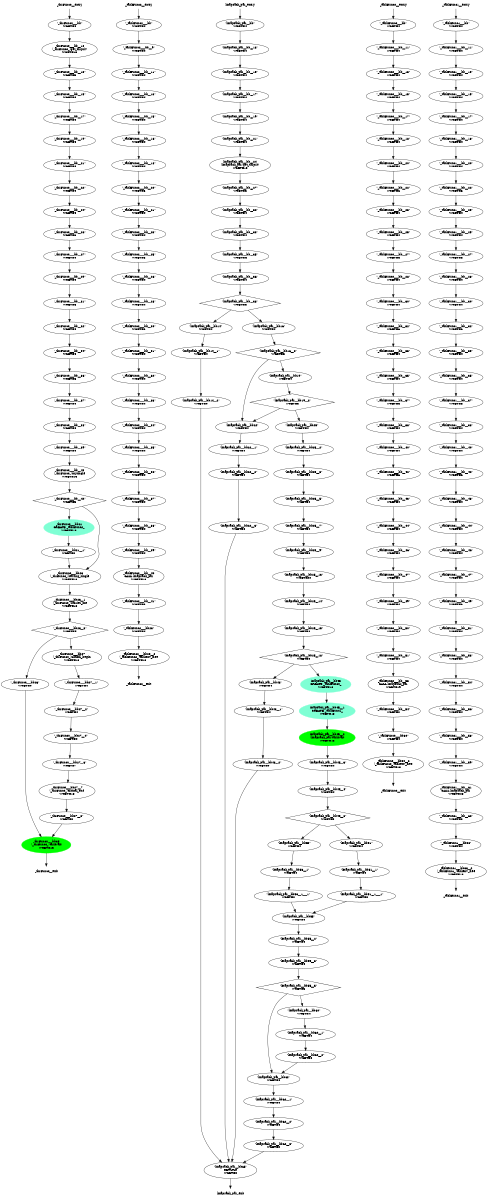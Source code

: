 digraph "CFG" {
fontsize=10;
orientation="portrait";
rankdir="TB";
size="10,8";
_thrFunc0___bb [fontsize=10, label="\"_thrFunc0___bb\"\nWCET=4", width="0.01"];
_thrFunc0___bb__10 [fontsize=10, label="_thrFunc0___bb__10\n(_thrFunc0_)get_thrpriv\nWCET=13", width="0.01"];
_thrFunc0___bb__13 [fontsize=10, label="\"_thrFunc0___bb__13\"\nWCET=5", width="0.01"];
_thrFunc0___bb__15 [fontsize=10, label="\"_thrFunc0___bb__15\"\nWCET=4", width="0.01"];
_thrFunc0___bb__17 [fontsize=10, label="\"_thrFunc0___bb__17\"\nWCET=4", width="0.01"];
_thrFunc0___bb__19 [fontsize=10, label="\"_thrFunc0___bb__19\"\nWCET=4", width="0.01"];
_thrFunc0___bb__21 [fontsize=10, label="\"_thrFunc0___bb__21\"\nWCET=4", width="0.01"];
_thrFunc0___bb__22 [fontsize=10, label="\"_thrFunc0___bb__22\"\nWCET=4", width="0.01"];
_thrFunc0___bb__24 [fontsize=10, label="\"_thrFunc0___bb__24\"\nWCET=4", width="0.01"];
_thrFunc0___bb__26 [fontsize=10, label="\"_thrFunc0___bb__26\"\nWCET=6", width="0.01"];
_thrFunc0___bb__27 [fontsize=10, label="\"_thrFunc0___bb__27\"\nWCET=4", width="0.01"];
_thrFunc0___bb__29 [fontsize=10, label="\"_thrFunc0___bb__29\"\nWCET=4", width="0.01"];
_thrFunc0___bb__31 [fontsize=10, label="\"_thrFunc0___bb__31\"\nWCET=6", width="0.01"];
_thrFunc0___bb__32 [fontsize=10, label="\"_thrFunc0___bb__32\"\nWCET=4", width="0.01"];
_thrFunc0___bb__34 [fontsize=10, label="\"_thrFunc0___bb__34\"\nWCET=4", width="0.01"];
_thrFunc0___bb__36 [fontsize=10, label="\"_thrFunc0___bb__36\"\nWCET=6", width="0.01"];
_thrFunc0___bb__37 [fontsize=10, label="\"_thrFunc0___bb__37\"\nWCET=4", width="0.01"];
_thrFunc0___bb__38 [fontsize=10, label="\"_thrFunc0___bb__38\"\nWCET=4", width="0.01"];
_thrFunc0___bb__39 [fontsize=10, label="\"_thrFunc0___bb__39\"\nWCET=4", width="0.01"];
_thrFunc0___bb__40 [fontsize=10, label="_thrFunc0___bb__40\n(_thrFunc0_)mysingle\nWCET=13", width="0.01"];
_thrFunc0___bb__42 [fontsize=10, label="\"_thrFunc0___bb__42\"\nWCET=5", shape=diamond, width="0.01"];
_thrFunc0___bb21 [color=aquamarine, fontsize=10, label="_thrFunc0___bb21\nCREATE _taskFunc2_\nWCET=13", style=filled, width="0.01"];
_thrFunc0___bb21__1 [fontsize=10, label="\"_thrFunc0___bb21__1\"\nWCET=0", width="0.01"];
_thrFunc0___bb23 [fontsize=10, label="_thrFunc0___bb23\n(_thrFunc0_)leaving_single\nWCET=13", width="0.01"];
_thrFunc0___bb23__1 [fontsize=10, label="_thrFunc0___bb23__1\n(_thrFunc0_)barrier_me\nWCET=13", width="0.01"];
_thrFunc0___bb23__3 [fontsize=10, label="\"_thrFunc0___bb23__3\"\nWCET=5", shape=diamond, width="0.01"];
_thrFunc0___bb26 [fontsize=10, label="\"_thrFunc0___bb26\"\nWCET=0", width="0.01"];
_thrFunc0___bb27 [fontsize=10, label="_thrFunc0___bb27\n(_thrFunc0_)critical_begin\nWCET=13", width="0.01"];
_thrFunc0___bb27__1 [fontsize=10, label="\"_thrFunc0___bb27__1\"\nWCET=4", width="0.01"];
_thrFunc0___bb27__2 [fontsize=10, label="\"_thrFunc0___bb27__2\"\nWCET=4", width="0.01"];
_thrFunc0___bb27__4 [fontsize=10, label="\"_thrFunc0___bb27__4\"\nWCET=4", width="0.01"];
_thrFunc0___bb27__6 [fontsize=10, label="\"_thrFunc0___bb27__6\"\nWCET=7", width="0.01"];
_thrFunc0___bb27__7 [fontsize=10, label="_thrFunc0___bb27__7\n(_thrFunc0_)critical_end\nWCET=13", width="0.01"];
_thrFunc0___bb27__8 [fontsize=10, label="\"_thrFunc0___bb27__8\"\nWCET=0", width="0.01"];
_thrFunc0___bb35 [color=green, fontsize=10, label="_thrFunc0___bb35\n(_thrFunc0_)taskwait\nWCET=13", style=filled, width="0.01"];
_thrFunc0__entry [color="white", fontsize=10, height="0.01", label="_thrFunc0__entry", width="0.01"];
_thrFunc0__exit [color="white", fontsize=10, label="_thrFunc0__exit", width="0.01"];
_taskFunc2___bb [fontsize=10, label="\"_taskFunc2___bb\"\nWCET=4", width="0.01"];
_taskFunc2___bb__9 [fontsize=10, label="\"_taskFunc2___bb__9\"\nWCET=4", width="0.01"];
_taskFunc2___bb__11 [fontsize=10, label="\"_taskFunc2___bb__11\"\nWCET=4", width="0.01"];
_taskFunc2___bb__13 [fontsize=10, label="\"_taskFunc2___bb__13\"\nWCET=4", width="0.01"];
_taskFunc2___bb__15 [fontsize=10, label="\"_taskFunc2___bb__15\"\nWCET=4", width="0.01"];
_taskFunc2___bb__16 [fontsize=10, label="\"_taskFunc2___bb__16\"\nWCET=4", width="0.01"];
_taskFunc2___bb__18 [fontsize=10, label="\"_taskFunc2___bb__18\"\nWCET=4", width="0.01"];
_taskFunc2___bb__20 [fontsize=10, label="\"_taskFunc2___bb__20\"\nWCET=6", width="0.01"];
_taskFunc2___bb__21 [fontsize=10, label="\"_taskFunc2___bb__21\"\nWCET=4", width="0.01"];
_taskFunc2___bb__23 [fontsize=10, label="\"_taskFunc2___bb__23\"\nWCET=4", width="0.01"];
_taskFunc2___bb__25 [fontsize=10, label="\"_taskFunc2___bb__25\"\nWCET=6", width="0.01"];
_taskFunc2___bb__26 [fontsize=10, label="\"_taskFunc2___bb__26\"\nWCET=4", width="0.01"];
_taskFunc2___bb__28 [fontsize=10, label="\"_taskFunc2___bb__28\"\nWCET=4", width="0.01"];
_taskFunc2___bb__30 [fontsize=10, label="\"_taskFunc2___bb__30\"\nWCET=6", width="0.01"];
_taskFunc2___bb__31 [fontsize=10, label="\"_taskFunc2___bb__31\"\nWCET=4", width="0.01"];
_taskFunc2___bb__32 [fontsize=10, label="\"_taskFunc2___bb__32\"\nWCET=4", width="0.01"];
_taskFunc2___bb__33 [fontsize=10, label="\"_taskFunc2___bb__33\"\nWCET=4", width="0.01"];
_taskFunc2___bb__34 [fontsize=10, label="\"_taskFunc2___bb__34\"\nWCET=4", width="0.01"];
_taskFunc2___bb__35 [fontsize=10, label="\"_taskFunc2___bb__35\"\nWCET=4", width="0.01"];
_taskFunc2___bb__36 [fontsize=10, label="\"_taskFunc2___bb__36\"\nWCET=4", width="0.01"];
_taskFunc2___bb__37 [fontsize=10, label="\"_taskFunc2___bb__37\"\nWCET=4", width="0.01"];
_taskFunc2___bb__38 [fontsize=10, label="\"_taskFunc2___bb__38\"\nWCET=4", width="0.01"];
_taskFunc2___bb__39 [fontsize=10, label="\"_taskFunc2___bb__39\"\nWCET=4", width="0.01"];
_taskFunc2___bb__40 [fontsize=10, label="_taskFunc2___bb__40\nCALL knapsack_par\nWCET=13", width="0.01"];
_taskFunc2___bb__41 [fontsize=10, label="\"_taskFunc2___bb__41\"\nWCET=0", width="0.01"];
_taskFunc2___bb23 [fontsize=10, label="\"_taskFunc2___bb23\"\nWCET=4", width="0.01"];
_taskFunc2___bb23__2 [fontsize=10, label="_taskFunc2___bb23__2\n(_taskFunc2_)taskenv_free\nWCET=13", width="0.01"];
_taskFunc2__entry [color="white", fontsize=10, height="0.01", label="_taskFunc2__entry", width="0.01"];
_taskFunc2__exit [color="white", fontsize=10, label="_taskFunc2__exit", width="0.01"];
knapsack_par__bb [fontsize=10, label="\"knapsack_par__bb\"\nWCET=4", width="0.01"];
knapsack_par__bb__13 [fontsize=10, label="\"knapsack_par__bb__13\"\nWCET=4", width="0.01"];
knapsack_par__bb__15 [fontsize=10, label="\"knapsack_par__bb__15\"\nWCET=4", width="0.01"];
knapsack_par__bb__17 [fontsize=10, label="\"knapsack_par__bb__17\"\nWCET=4", width="0.01"];
knapsack_par__bb__19 [fontsize=10, label="\"knapsack_par__bb__19\"\nWCET=4", width="0.01"];
knapsack_par__bb__21 [fontsize=10, label="\"knapsack_par__bb__21\"\nWCET=4", width="0.01"];
knapsack_par__bb__24 [fontsize=10, label="knapsack_par__bb__24\n(knapsack_par)get_thrpriv\nWCET=13", width="0.01"];
knapsack_par__bb__27 [fontsize=10, label="\"knapsack_par__bb__27\"\nWCET=5", width="0.01"];
knapsack_par__bb__32 [fontsize=10, label="\"knapsack_par__bb__32\"\nWCET=4", width="0.01"];
knapsack_par__bb__33 [fontsize=10, label="\"knapsack_par__bb__33\"\nWCET=4", width="0.01"];
knapsack_par__bb__35 [fontsize=10, label="\"knapsack_par__bb__35\"\nWCET=6", width="0.01"];
knapsack_par__bb__36 [fontsize=10, label="\"knapsack_par__bb__36\"\nWCET=4", width="0.01"];
knapsack_par__bb__38 [fontsize=10, label="\"knapsack_par__bb__38\"\nWCET=5", shape=diamond, width="0.01"];
knapsack_par__bb14 [fontsize=10, label="\"knapsack_par__bb14\"\nWCET=4", width="0.01"];
knapsack_par__bb14__1 [fontsize=10, label="\"knapsack_par__bb14__1\"\nWCET=4", width="0.01"];
knapsack_par__bb14__2 [fontsize=10, label="\"knapsack_par__bb14__2\"\nWCET=0", width="0.01"];
knapsack_par__bb16 [fontsize=10, label="\"knapsack_par__bb16\"\nWCET=4", width="0.01"];
knapsack_par__bb16__2 [fontsize=10, label="\"knapsack_par__bb16__2\"\nWCET=5", shape=diamond, width="0.01"];
knapsack_par__bb19 [fontsize=10, label="\"knapsack_par__bb19\"\nWCET=4", width="0.01"];
knapsack_par__bb19__2 [fontsize=10, label="\"knapsack_par__bb19__2\"\nWCET=5", shape=diamond, width="0.01"];
knapsack_par__bb22 [fontsize=10, label="\"knapsack_par__bb22\"\nWCET=4", width="0.01"];
knapsack_par__bb22__1 [fontsize=10, label="\"knapsack_par__bb22__1\"\nWCET=4", width="0.01"];
knapsack_par__bb22__2 [fontsize=10, label="\"knapsack_par__bb22__2\"\nWCET=4", width="0.01"];
knapsack_par__bb22__3 [fontsize=10, label="\"knapsack_par__bb22__3\"\nWCET=0", width="0.01"];
knapsack_par__bb25 [fontsize=10, label="\"knapsack_par__bb25\"\nWCET=4", width="0.01"];
knapsack_par__bb25__2 [fontsize=10, label="\"knapsack_par__bb25__2\"\nWCET=4", width="0.01"];
knapsack_par__bb25__3 [fontsize=10, label="\"knapsack_par__bb25__3\"\nWCET=4", width="0.01"];
knapsack_par__bb25__5 [fontsize=10, label="\"knapsack_par__bb25__5\"\nWCET=4", width="0.01"];
knapsack_par__bb25__7 [fontsize=10, label="\"knapsack_par__bb25__7\"\nWCET=4", width="0.01"];
knapsack_par__bb25__9 [fontsize=10, label="\"knapsack_par__bb25__9\"\nWCET=6", width="0.01"];
knapsack_par__bb25__13 [fontsize=10, label="\"knapsack_par__bb25__13\"\nWCET=20", width="0.01"];
knapsack_par__bb25__14 [fontsize=10, label="\"knapsack_par__bb25__14\"\nWCET=4", width="0.01"];
knapsack_par__bb25__15 [fontsize=10, label="\"knapsack_par__bb25__15\"\nWCET=4", width="0.01"];
knapsack_par__bb25__18 [fontsize=10, label="\"knapsack_par__bb25__18\"\nWCET=0", shape=diamond, width="0.01"];
knapsack_par__bb43 [fontsize=10, label="\"knapsack_par__bb43\"\nWCET=4", width="0.01"];
knapsack_par__bb43__1 [fontsize=10, label="\"knapsack_par__bb43__1\"\nWCET=4", width="0.01"];
knapsack_par__bb43__2 [fontsize=10, label="\"knapsack_par__bb43__2\"\nWCET=0", width="0.01"];
knapsack_par__bb45 [color=aquamarine, fontsize=10, label="knapsack_par__bb45\nCREATE _taskFunc0_\nWCET=13", style=filled, width="0.01"];
knapsack_par__bb45__1 [color=aquamarine, fontsize=10, label="knapsack_par__bb45__1\nCREATE _taskFunc1_\nWCET=13", style=filled, width="0.01"];
knapsack_par__bb45__2 [color=green, fontsize=10, label="knapsack_par__bb45__2\n(knapsack_par)taskwait\nWCET=13", style=filled, width="0.01"];
knapsack_par__bb45__3 [fontsize=10, label="\"knapsack_par__bb45__3\"\nWCET=4", width="0.01"];
knapsack_par__bb45__4 [fontsize=10, label="\"knapsack_par__bb45__4\"\nWCET=4", width="0.01"];
knapsack_par__bb45__6 [fontsize=10, label="\"knapsack_par__bb45__6\"\nWCET=5", shape=diamond, width="0.01"];
knapsack_par__bb51 [fontsize=10, label="\"knapsack_par__bb51\"\nWCET=4", width="0.01"];
knapsack_par__bb51__1 [fontsize=10, label="\"knapsack_par__bb51__1\"\nWCET=4", width="0.01"];
knapsack_par__bb51__1___1 [fontsize=10, label="\"knapsack_par__bb51__1___1\"\nWCET=0", width="0.01"];
knapsack_par__bb53 [fontsize=10, label="\"knapsack_par__bb53\"\nWCET=4", width="0.01"];
knapsack_par__bb53__1 [fontsize=10, label="\"knapsack_par__bb53__1\"\nWCET=4", width="0.01"];
knapsack_par__bb53__1___1 [fontsize=10, label="\"knapsack_par__bb53__1___1\"\nWCET=0", width="0.01"];
knapsack_par__bb55 [fontsize=10, label="\"knapsack_par__bb55\"\nWCET=4", width="0.01"];
knapsack_par__bb55__2 [fontsize=10, label="\"knapsack_par__bb55__2\"\nWCET=4", width="0.01"];
knapsack_par__bb55__3 [fontsize=10, label="\"knapsack_par__bb55__3\"\nWCET=4", width="0.01"];
knapsack_par__bb55__5 [fontsize=10, label="\"knapsack_par__bb55__5\"\nWCET=5", shape=diamond, width="0.01"];
knapsack_par__bb60 [fontsize=10, label="\"knapsack_par__bb60\"\nWCET=4", width="0.01"];
knapsack_par__bb60__1 [fontsize=10, label="\"knapsack_par__bb60__1\"\nWCET=4", width="0.01"];
knapsack_par__bb60__2 [fontsize=10, label="\"knapsack_par__bb60__2\"\nWCET=0", width="0.01"];
knapsack_par__bb62 [fontsize=10, label="\"knapsack_par__bb62\"\nWCET=4", width="0.01"];
knapsack_par__bb62__1 [fontsize=10, label="\"knapsack_par__bb62__1\"\nWCET=4", width="0.01"];
knapsack_par__bb62__2 [fontsize=10, label="\"knapsack_par__bb62__2\"\nWCET=4", width="0.01"];
knapsack_par__bb62__3 [fontsize=10, label="\"knapsack_par__bb62__3\"\nWCET=0", width="0.01"];
knapsack_par__bb65 [fontsize=10, label="\"knapsack_par__bb65\"\nRETURN\nWCET=0", width="0.01"];
knapsack_par_entry [color="white", fontsize=10, height="0.01", label="knapsack_par_entry", width="0.01"];
knapsack_par_exit [color="white", fontsize=10, label="knapsack_par_exit", width="0.01"];
_taskFunc0___bb [fontsize=10, label="\"_taskFunc0___bb\"\nWCET=4", width="0.01"];
_taskFunc0___bb__11 [fontsize=10, label="\"_taskFunc0___bb__11\"\nWCET=4", width="0.01"];
_taskFunc0___bb__13 [fontsize=10, label="\"_taskFunc0___bb__13\"\nWCET=4", width="0.01"];
_taskFunc0___bb__15 [fontsize=10, label="\"_taskFunc0___bb__15\"\nWCET=4", width="0.01"];
_taskFunc0___bb__17 [fontsize=10, label="\"_taskFunc0___bb__17\"\nWCET=4", width="0.01"];
_taskFunc0___bb__18 [fontsize=10, label="\"_taskFunc0___bb__18\"\nWCET=4", width="0.01"];
_taskFunc0___bb__20 [fontsize=10, label="\"_taskFunc0___bb__20\"\nWCET=4", width="0.01"];
_taskFunc0___bb__22 [fontsize=10, label="\"_taskFunc0___bb__22\"\nWCET=6", width="0.01"];
_taskFunc0___bb__23 [fontsize=10, label="\"_taskFunc0___bb__23\"\nWCET=4", width="0.01"];
_taskFunc0___bb__25 [fontsize=10, label="\"_taskFunc0___bb__25\"\nWCET=4", width="0.01"];
_taskFunc0___bb__27 [fontsize=10, label="\"_taskFunc0___bb__27\"\nWCET=6", width="0.01"];
_taskFunc0___bb__28 [fontsize=10, label="\"_taskFunc0___bb__28\"\nWCET=4", width="0.01"];
_taskFunc0___bb__30 [fontsize=10, label="\"_taskFunc0___bb__30\"\nWCET=4", width="0.01"];
_taskFunc0___bb__32 [fontsize=10, label="\"_taskFunc0___bb__32\"\nWCET=6", width="0.01"];
_taskFunc0___bb__33 [fontsize=10, label="\"_taskFunc0___bb__33\"\nWCET=4", width="0.01"];
_taskFunc0___bb__35 [fontsize=10, label="\"_taskFunc0___bb__35\"\nWCET=4", width="0.01"];
_taskFunc0___bb__37 [fontsize=10, label="\"_taskFunc0___bb__37\"\nWCET=6", width="0.01"];
_taskFunc0___bb__38 [fontsize=10, label="\"_taskFunc0___bb__38\"\nWCET=4", width="0.01"];
_taskFunc0___bb__40 [fontsize=10, label="\"_taskFunc0___bb__40\"\nWCET=4", width="0.01"];
_taskFunc0___bb__42 [fontsize=10, label="\"_taskFunc0___bb__42\"\nWCET=6", width="0.01"];
_taskFunc0___bb__43 [fontsize=10, label="\"_taskFunc0___bb__43\"\nWCET=4", width="0.01"];
_taskFunc0___bb__44 [fontsize=10, label="\"_taskFunc0___bb__44\"\nWCET=4", width="0.01"];
_taskFunc0___bb__46 [fontsize=10, label="\"_taskFunc0___bb__46\"\nWCET=4", width="0.01"];
_taskFunc0___bb__47 [fontsize=10, label="\"_taskFunc0___bb__47\"\nWCET=4", width="0.01"];
_taskFunc0___bb__49 [fontsize=10, label="\"_taskFunc0___bb__49\"\nWCET=4", width="0.01"];
_taskFunc0___bb__50 [fontsize=10, label="\"_taskFunc0___bb__50\"\nWCET=4", width="0.01"];
_taskFunc0___bb__51 [fontsize=10, label="\"_taskFunc0___bb__51\"\nWCET=4", width="0.01"];
_taskFunc0___bb__53 [fontsize=10, label="_taskFunc0___bb__53\nCALL knapsack_par\nWCET=19", width="0.01"];
_taskFunc0___bb__54 [fontsize=10, label="\"_taskFunc0___bb__54\"\nWCET=0", width="0.01"];
_taskFunc0___bb30 [fontsize=10, label="\"_taskFunc0___bb30\"\nWCET=4", width="0.01"];
_taskFunc0___bb30__2 [fontsize=10, label="_taskFunc0___bb30__2\n(_taskFunc0_)taskenv_free\nWCET=13", width="0.01"];
_taskFunc0__entry [color="white", fontsize=10, height="0.01", label="_taskFunc0__entry", width="0.01"];
_taskFunc0__exit [color="white", fontsize=10, label="_taskFunc0__exit", width="0.01"];
_taskFunc1___bb [fontsize=10, label="\"_taskFunc1___bb\"\nWCET=4", width="0.01"];
_taskFunc1___bb__11 [fontsize=10, label="\"_taskFunc1___bb__11\"\nWCET=4", width="0.01"];
_taskFunc1___bb__13 [fontsize=10, label="\"_taskFunc1___bb__13\"\nWCET=4", width="0.01"];
_taskFunc1___bb__15 [fontsize=10, label="\"_taskFunc1___bb__15\"\nWCET=4", width="0.01"];
_taskFunc1___bb__17 [fontsize=10, label="\"_taskFunc1___bb__17\"\nWCET=4", width="0.01"];
_taskFunc1___bb__18 [fontsize=10, label="\"_taskFunc1___bb__18\"\nWCET=4", width="0.01"];
_taskFunc1___bb__20 [fontsize=10, label="\"_taskFunc1___bb__20\"\nWCET=4", width="0.01"];
_taskFunc1___bb__22 [fontsize=10, label="\"_taskFunc1___bb__22\"\nWCET=6", width="0.01"];
_taskFunc1___bb__23 [fontsize=10, label="\"_taskFunc1___bb__23\"\nWCET=4", width="0.01"];
_taskFunc1___bb__25 [fontsize=10, label="\"_taskFunc1___bb__25\"\nWCET=4", width="0.01"];
_taskFunc1___bb__27 [fontsize=10, label="\"_taskFunc1___bb__27\"\nWCET=6", width="0.01"];
_taskFunc1___bb__28 [fontsize=10, label="\"_taskFunc1___bb__28\"\nWCET=4", width="0.01"];
_taskFunc1___bb__30 [fontsize=10, label="\"_taskFunc1___bb__30\"\nWCET=4", width="0.01"];
_taskFunc1___bb__32 [fontsize=10, label="\"_taskFunc1___bb__32\"\nWCET=6", width="0.01"];
_taskFunc1___bb__33 [fontsize=10, label="\"_taskFunc1___bb__33\"\nWCET=4", width="0.01"];
_taskFunc1___bb__35 [fontsize=10, label="\"_taskFunc1___bb__35\"\nWCET=4", width="0.01"];
_taskFunc1___bb__37 [fontsize=10, label="\"_taskFunc1___bb__37\"\nWCET=6", width="0.01"];
_taskFunc1___bb__38 [fontsize=10, label="\"_taskFunc1___bb__38\"\nWCET=4", width="0.01"];
_taskFunc1___bb__40 [fontsize=10, label="\"_taskFunc1___bb__40\"\nWCET=4", width="0.01"];
_taskFunc1___bb__42 [fontsize=10, label="\"_taskFunc1___bb__42\"\nWCET=6", width="0.01"];
_taskFunc1___bb__43 [fontsize=10, label="\"_taskFunc1___bb__43\"\nWCET=4", width="0.01"];
_taskFunc1___bb__44 [fontsize=10, label="\"_taskFunc1___bb__44\"\nWCET=4", width="0.01"];
_taskFunc1___bb__46 [fontsize=10, label="\"_taskFunc1___bb__46\"\nWCET=4", width="0.01"];
_taskFunc1___bb__47 [fontsize=10, label="\"_taskFunc1___bb__47\"\nWCET=4", width="0.01"];
_taskFunc1___bb__49 [fontsize=10, label="\"_taskFunc1___bb__49\"\nWCET=6", width="0.01"];
_taskFunc1___bb__51 [fontsize=10, label="\"_taskFunc1___bb__51\"\nWCET=4", width="0.01"];
_taskFunc1___bb__53 [fontsize=10, label="\"_taskFunc1___bb__53\"\nWCET=4", width="0.01"];
_taskFunc1___bb__54 [fontsize=10, label="\"_taskFunc1___bb__54\"\nWCET=4", width="0.01"];
_taskFunc1___bb__56 [fontsize=10, label="\"_taskFunc1___bb__56\"\nWCET=4", width="0.01"];
_taskFunc1___bb__58 [fontsize=10, label="\"_taskFunc1___bb__58\"\nWCET=4", width="0.01"];
_taskFunc1___bb__59 [fontsize=10, label="\"_taskFunc1___bb__59\"\nWCET=4", width="0.01"];
_taskFunc1___bb__61 [fontsize=10, label="_taskFunc1___bb__61\nCALL knapsack_par\nWCET=23", width="0.01"];
_taskFunc1___bb__62 [fontsize=10, label="\"_taskFunc1___bb__62\"\nWCET=0", width="0.01"];
_taskFunc1___bb38 [fontsize=10, label="\"_taskFunc1___bb38\"\nWCET=4", width="0.01"];
_taskFunc1___bb38__2 [fontsize=10, label="_taskFunc1___bb38__2\n(_taskFunc1_)taskenv_free\nWCET=13", width="0.01"];
_taskFunc1__entry [color="white", fontsize=10, height="0.01", label="_taskFunc1__entry", width="0.01"];
_taskFunc1__exit [color="white", fontsize=10, label="_taskFunc1__exit", width="0.01"];
_thrFunc0___bb -> _thrFunc0___bb__10  [key=0];
_thrFunc0___bb__10 -> _thrFunc0___bb__13  [key=0];
_thrFunc0___bb__13 -> _thrFunc0___bb__15  [key=0];
_thrFunc0___bb__15 -> _thrFunc0___bb__17  [key=0];
_thrFunc0___bb__17 -> _thrFunc0___bb__19  [key=0];
_thrFunc0___bb__19 -> _thrFunc0___bb__21  [key=0];
_thrFunc0___bb__21 -> _thrFunc0___bb__22  [key=0];
_thrFunc0___bb__22 -> _thrFunc0___bb__24  [key=0];
_thrFunc0___bb__24 -> _thrFunc0___bb__26  [key=0];
_thrFunc0___bb__26 -> _thrFunc0___bb__27  [key=0];
_thrFunc0___bb__27 -> _thrFunc0___bb__29  [key=0];
_thrFunc0___bb__29 -> _thrFunc0___bb__31  [key=0];
_thrFunc0___bb__31 -> _thrFunc0___bb__32  [key=0];
_thrFunc0___bb__32 -> _thrFunc0___bb__34  [key=0];
_thrFunc0___bb__34 -> _thrFunc0___bb__36  [key=0];
_thrFunc0___bb__36 -> _thrFunc0___bb__37  [key=0];
_thrFunc0___bb__37 -> _thrFunc0___bb__38  [key=0];
_thrFunc0___bb__38 -> _thrFunc0___bb__39  [key=0];
_thrFunc0___bb__39 -> _thrFunc0___bb__40  [key=0];
_thrFunc0___bb__40 -> _thrFunc0___bb__42  [key=0];
_thrFunc0___bb__42 -> _thrFunc0___bb21  [key=0];
_thrFunc0___bb__42 -> _thrFunc0___bb23  [key=0];
_thrFunc0___bb21 -> _thrFunc0___bb21__1  [key=0];
_thrFunc0___bb21__1 -> _thrFunc0___bb23  [key=0];
_thrFunc0___bb23 -> _thrFunc0___bb23__1  [key=0];
_thrFunc0___bb23__1 -> _thrFunc0___bb23__3  [key=0];
_thrFunc0___bb23__3 -> _thrFunc0___bb26  [key=0];
_thrFunc0___bb23__3 -> _thrFunc0___bb27  [key=0];
_thrFunc0___bb26 -> _thrFunc0___bb35  [key=0];
_thrFunc0___bb27 -> _thrFunc0___bb27__1  [key=0];
_thrFunc0___bb27__1 -> _thrFunc0___bb27__2  [key=0];
_thrFunc0___bb27__2 -> _thrFunc0___bb27__4  [key=0];
_thrFunc0___bb27__4 -> _thrFunc0___bb27__6  [key=0];
_thrFunc0___bb27__6 -> _thrFunc0___bb27__7  [key=0];
_thrFunc0___bb27__7 -> _thrFunc0___bb27__8  [key=0];
_thrFunc0___bb27__8 -> _thrFunc0___bb35  [key=0];
_thrFunc0___bb35 -> _thrFunc0__exit  [key=0];
_thrFunc0__entry -> _thrFunc0___bb  [key=0];
_taskFunc2___bb -> _taskFunc2___bb__9  [key=0];
_taskFunc2___bb__9 -> _taskFunc2___bb__11  [key=0];
_taskFunc2___bb__11 -> _taskFunc2___bb__13  [key=0];
_taskFunc2___bb__13 -> _taskFunc2___bb__15  [key=0];
_taskFunc2___bb__15 -> _taskFunc2___bb__16  [key=0];
_taskFunc2___bb__16 -> _taskFunc2___bb__18  [key=0];
_taskFunc2___bb__18 -> _taskFunc2___bb__20  [key=0];
_taskFunc2___bb__20 -> _taskFunc2___bb__21  [key=0];
_taskFunc2___bb__21 -> _taskFunc2___bb__23  [key=0];
_taskFunc2___bb__23 -> _taskFunc2___bb__25  [key=0];
_taskFunc2___bb__25 -> _taskFunc2___bb__26  [key=0];
_taskFunc2___bb__26 -> _taskFunc2___bb__28  [key=0];
_taskFunc2___bb__28 -> _taskFunc2___bb__30  [key=0];
_taskFunc2___bb__30 -> _taskFunc2___bb__31  [key=0];
_taskFunc2___bb__31 -> _taskFunc2___bb__32  [key=0];
_taskFunc2___bb__32 -> _taskFunc2___bb__33  [key=0];
_taskFunc2___bb__33 -> _taskFunc2___bb__34  [key=0];
_taskFunc2___bb__34 -> _taskFunc2___bb__35  [key=0];
_taskFunc2___bb__35 -> _taskFunc2___bb__36  [key=0];
_taskFunc2___bb__36 -> _taskFunc2___bb__37  [key=0];
_taskFunc2___bb__37 -> _taskFunc2___bb__38  [key=0];
_taskFunc2___bb__38 -> _taskFunc2___bb__39  [key=0];
_taskFunc2___bb__39 -> _taskFunc2___bb__40  [key=0];
_taskFunc2___bb__40 -> _taskFunc2___bb__41  [key=0];
_taskFunc2___bb__41 -> _taskFunc2___bb23  [key=0];
_taskFunc2___bb23 -> _taskFunc2___bb23__2  [key=0];
_taskFunc2___bb23__2 -> _taskFunc2__exit  [key=0];
_taskFunc2__entry -> _taskFunc2___bb  [key=0];
knapsack_par__bb -> knapsack_par__bb__13  [key=0];
knapsack_par__bb__13 -> knapsack_par__bb__15  [key=0];
knapsack_par__bb__15 -> knapsack_par__bb__17  [key=0];
knapsack_par__bb__17 -> knapsack_par__bb__19  [key=0];
knapsack_par__bb__19 -> knapsack_par__bb__21  [key=0];
knapsack_par__bb__21 -> knapsack_par__bb__24  [key=0];
knapsack_par__bb__24 -> knapsack_par__bb__27  [key=0];
knapsack_par__bb__27 -> knapsack_par__bb__32  [key=0];
knapsack_par__bb__32 -> knapsack_par__bb__33  [key=0];
knapsack_par__bb__33 -> knapsack_par__bb__35  [key=0];
knapsack_par__bb__35 -> knapsack_par__bb__36  [key=0];
knapsack_par__bb__36 -> knapsack_par__bb__38  [key=0];
knapsack_par__bb__38 -> knapsack_par__bb14  [key=0];
knapsack_par__bb__38 -> knapsack_par__bb16  [key=0];
knapsack_par__bb14 -> knapsack_par__bb14__1  [key=0];
knapsack_par__bb14__1 -> knapsack_par__bb14__2  [key=0];
knapsack_par__bb14__2 -> knapsack_par__bb65  [key=0];
knapsack_par__bb16 -> knapsack_par__bb16__2  [key=0];
knapsack_par__bb16__2 -> knapsack_par__bb22  [key=0];
knapsack_par__bb16__2 -> knapsack_par__bb19  [key=0];
knapsack_par__bb19 -> knapsack_par__bb19__2  [key=0];
knapsack_par__bb19__2 -> knapsack_par__bb22  [key=0];
knapsack_par__bb19__2 -> knapsack_par__bb25  [key=0];
knapsack_par__bb22 -> knapsack_par__bb22__1  [key=0];
knapsack_par__bb22__1 -> knapsack_par__bb22__2  [key=0];
knapsack_par__bb22__2 -> knapsack_par__bb22__3  [key=0];
knapsack_par__bb22__3 -> knapsack_par__bb65  [key=0];
knapsack_par__bb25 -> knapsack_par__bb25__2  [key=0];
knapsack_par__bb25__2 -> knapsack_par__bb25__3  [key=0];
knapsack_par__bb25__3 -> knapsack_par__bb25__5  [key=0];
knapsack_par__bb25__5 -> knapsack_par__bb25__7  [key=0];
knapsack_par__bb25__7 -> knapsack_par__bb25__9  [key=0];
knapsack_par__bb25__9 -> knapsack_par__bb25__13  [key=0];
knapsack_par__bb25__13 -> knapsack_par__bb25__14  [key=0];
knapsack_par__bb25__14 -> knapsack_par__bb25__15  [key=0];
knapsack_par__bb25__15 -> knapsack_par__bb25__18  [key=0];
knapsack_par__bb25__18 -> knapsack_par__bb43  [key=0];
knapsack_par__bb25__18 -> knapsack_par__bb45  [key=0];
knapsack_par__bb43 -> knapsack_par__bb43__1  [key=0];
knapsack_par__bb43__1 -> knapsack_par__bb43__2  [key=0];
knapsack_par__bb43__2 -> knapsack_par__bb65  [key=0];
knapsack_par__bb45 -> knapsack_par__bb45__1  [key=0];
knapsack_par__bb45__1 -> knapsack_par__bb45__2  [key=0];
knapsack_par__bb45__2 -> knapsack_par__bb45__3  [key=0];
knapsack_par__bb45__3 -> knapsack_par__bb45__4  [key=0];
knapsack_par__bb45__4 -> knapsack_par__bb45__6  [key=0];
knapsack_par__bb45__6 -> knapsack_par__bb51  [key=0];
knapsack_par__bb45__6 -> knapsack_par__bb53  [key=0];
knapsack_par__bb51 -> knapsack_par__bb51__1  [key=0];
knapsack_par__bb51__1 -> knapsack_par__bb51__1___1  [key=0];
knapsack_par__bb51__1___1 -> knapsack_par__bb55  [key=0];
knapsack_par__bb53 -> knapsack_par__bb53__1  [key=0];
knapsack_par__bb53__1 -> knapsack_par__bb53__1___1  [key=0];
knapsack_par__bb53__1___1 -> knapsack_par__bb55  [key=0];
knapsack_par__bb55 -> knapsack_par__bb55__2  [key=0];
knapsack_par__bb55__2 -> knapsack_par__bb55__3  [key=0];
knapsack_par__bb55__3 -> knapsack_par__bb55__5  [key=0];
knapsack_par__bb55__5 -> knapsack_par__bb60  [key=0];
knapsack_par__bb55__5 -> knapsack_par__bb62  [key=0];
knapsack_par__bb60 -> knapsack_par__bb60__1  [key=0];
knapsack_par__bb60__1 -> knapsack_par__bb60__2  [key=0];
knapsack_par__bb60__2 -> knapsack_par__bb62  [key=0];
knapsack_par__bb62 -> knapsack_par__bb62__1  [key=0];
knapsack_par__bb62__1 -> knapsack_par__bb62__2  [key=0];
knapsack_par__bb62__2 -> knapsack_par__bb62__3  [key=0];
knapsack_par__bb62__3 -> knapsack_par__bb65  [key=0];
knapsack_par__bb65 -> knapsack_par_exit  [key=0];
knapsack_par_entry -> knapsack_par__bb  [key=0];
_taskFunc0___bb -> _taskFunc0___bb__11  [key=0];
_taskFunc0___bb__11 -> _taskFunc0___bb__13  [key=0];
_taskFunc0___bb__13 -> _taskFunc0___bb__15  [key=0];
_taskFunc0___bb__15 -> _taskFunc0___bb__17  [key=0];
_taskFunc0___bb__17 -> _taskFunc0___bb__18  [key=0];
_taskFunc0___bb__18 -> _taskFunc0___bb__20  [key=0];
_taskFunc0___bb__20 -> _taskFunc0___bb__22  [key=0];
_taskFunc0___bb__22 -> _taskFunc0___bb__23  [key=0];
_taskFunc0___bb__23 -> _taskFunc0___bb__25  [key=0];
_taskFunc0___bb__25 -> _taskFunc0___bb__27  [key=0];
_taskFunc0___bb__27 -> _taskFunc0___bb__28  [key=0];
_taskFunc0___bb__28 -> _taskFunc0___bb__30  [key=0];
_taskFunc0___bb__30 -> _taskFunc0___bb__32  [key=0];
_taskFunc0___bb__32 -> _taskFunc0___bb__33  [key=0];
_taskFunc0___bb__33 -> _taskFunc0___bb__35  [key=0];
_taskFunc0___bb__35 -> _taskFunc0___bb__37  [key=0];
_taskFunc0___bb__37 -> _taskFunc0___bb__38  [key=0];
_taskFunc0___bb__38 -> _taskFunc0___bb__40  [key=0];
_taskFunc0___bb__40 -> _taskFunc0___bb__42  [key=0];
_taskFunc0___bb__42 -> _taskFunc0___bb__43  [key=0];
_taskFunc0___bb__43 -> _taskFunc0___bb__44  [key=0];
_taskFunc0___bb__44 -> _taskFunc0___bb__46  [key=0];
_taskFunc0___bb__46 -> _taskFunc0___bb__47  [key=0];
_taskFunc0___bb__47 -> _taskFunc0___bb__49  [key=0];
_taskFunc0___bb__49 -> _taskFunc0___bb__50  [key=0];
_taskFunc0___bb__50 -> _taskFunc0___bb__51  [key=0];
_taskFunc0___bb__51 -> _taskFunc0___bb__53  [key=0];
_taskFunc0___bb__53 -> _taskFunc0___bb__54  [key=0];
_taskFunc0___bb__54 -> _taskFunc0___bb30  [key=0];
_taskFunc0___bb30 -> _taskFunc0___bb30__2  [key=0];
_taskFunc0___bb30__2 -> _taskFunc0__exit  [key=0];
_taskFunc0__entry -> _taskFunc0___bb  [key=0];
_taskFunc1___bb -> _taskFunc1___bb__11  [key=0];
_taskFunc1___bb__11 -> _taskFunc1___bb__13  [key=0];
_taskFunc1___bb__13 -> _taskFunc1___bb__15  [key=0];
_taskFunc1___bb__15 -> _taskFunc1___bb__17  [key=0];
_taskFunc1___bb__17 -> _taskFunc1___bb__18  [key=0];
_taskFunc1___bb__18 -> _taskFunc1___bb__20  [key=0];
_taskFunc1___bb__20 -> _taskFunc1___bb__22  [key=0];
_taskFunc1___bb__22 -> _taskFunc1___bb__23  [key=0];
_taskFunc1___bb__23 -> _taskFunc1___bb__25  [key=0];
_taskFunc1___bb__25 -> _taskFunc1___bb__27  [key=0];
_taskFunc1___bb__27 -> _taskFunc1___bb__28  [key=0];
_taskFunc1___bb__28 -> _taskFunc1___bb__30  [key=0];
_taskFunc1___bb__30 -> _taskFunc1___bb__32  [key=0];
_taskFunc1___bb__32 -> _taskFunc1___bb__33  [key=0];
_taskFunc1___bb__33 -> _taskFunc1___bb__35  [key=0];
_taskFunc1___bb__35 -> _taskFunc1___bb__37  [key=0];
_taskFunc1___bb__37 -> _taskFunc1___bb__38  [key=0];
_taskFunc1___bb__38 -> _taskFunc1___bb__40  [key=0];
_taskFunc1___bb__40 -> _taskFunc1___bb__42  [key=0];
_taskFunc1___bb__42 -> _taskFunc1___bb__43  [key=0];
_taskFunc1___bb__43 -> _taskFunc1___bb__44  [key=0];
_taskFunc1___bb__44 -> _taskFunc1___bb__46  [key=0];
_taskFunc1___bb__46 -> _taskFunc1___bb__47  [key=0];
_taskFunc1___bb__47 -> _taskFunc1___bb__49  [key=0];
_taskFunc1___bb__49 -> _taskFunc1___bb__51  [key=0];
_taskFunc1___bb__51 -> _taskFunc1___bb__53  [key=0];
_taskFunc1___bb__53 -> _taskFunc1___bb__54  [key=0];
_taskFunc1___bb__54 -> _taskFunc1___bb__56  [key=0];
_taskFunc1___bb__56 -> _taskFunc1___bb__58  [key=0];
_taskFunc1___bb__58 -> _taskFunc1___bb__59  [key=0];
_taskFunc1___bb__59 -> _taskFunc1___bb__61  [key=0];
_taskFunc1___bb__61 -> _taskFunc1___bb__62  [key=0];
_taskFunc1___bb__62 -> _taskFunc1___bb38  [key=0];
_taskFunc1___bb38 -> _taskFunc1___bb38__2  [key=0];
_taskFunc1___bb38__2 -> _taskFunc1__exit  [key=0];
_taskFunc1__entry -> _taskFunc1___bb  [key=0];
}
